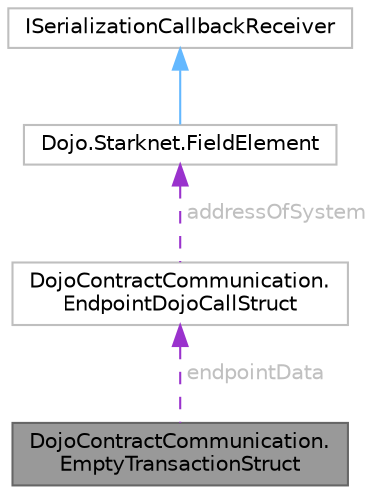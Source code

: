 digraph "DojoContractCommunication.EmptyTransactionStruct"
{
 // LATEX_PDF_SIZE
  bgcolor="transparent";
  edge [fontname=Helvetica,fontsize=10,labelfontname=Helvetica,labelfontsize=10];
  node [fontname=Helvetica,fontsize=10,shape=box,height=0.2,width=0.4];
  Node1 [id="Node000001",label="DojoContractCommunication.\lEmptyTransactionStruct",height=0.2,width=0.4,color="gray40", fillcolor="grey60", style="filled", fontcolor="black",tooltip=" "];
  Node2 -> Node1 [id="edge1_Node000001_Node000002",dir="back",color="darkorchid3",style="dashed",tooltip=" ",label=" endpointData",fontcolor="grey" ];
  Node2 [id="Node000002",label="DojoContractCommunication.\lEndpointDojoCallStruct",height=0.2,width=0.4,color="grey75", fillcolor="white", style="filled",URL="$struct_dojo_contract_communication_1_1_endpoint_dojo_call_struct.html",tooltip=" "];
  Node3 -> Node2 [id="edge2_Node000002_Node000003",dir="back",color="darkorchid3",style="dashed",tooltip=" ",label=" addressOfSystem",fontcolor="grey" ];
  Node3 [id="Node000003",label="Dojo.Starknet.FieldElement",height=0.2,width=0.4,color="grey75", fillcolor="white", style="filled",URL="$class_dojo_1_1_starknet_1_1_field_element.html",tooltip=" "];
  Node4 -> Node3 [id="edge3_Node000003_Node000004",dir="back",color="steelblue1",style="solid",tooltip=" "];
  Node4 [id="Node000004",label="ISerializationCallbackReceiver",height=0.2,width=0.4,color="grey75", fillcolor="white", style="filled",tooltip=" "];
}
